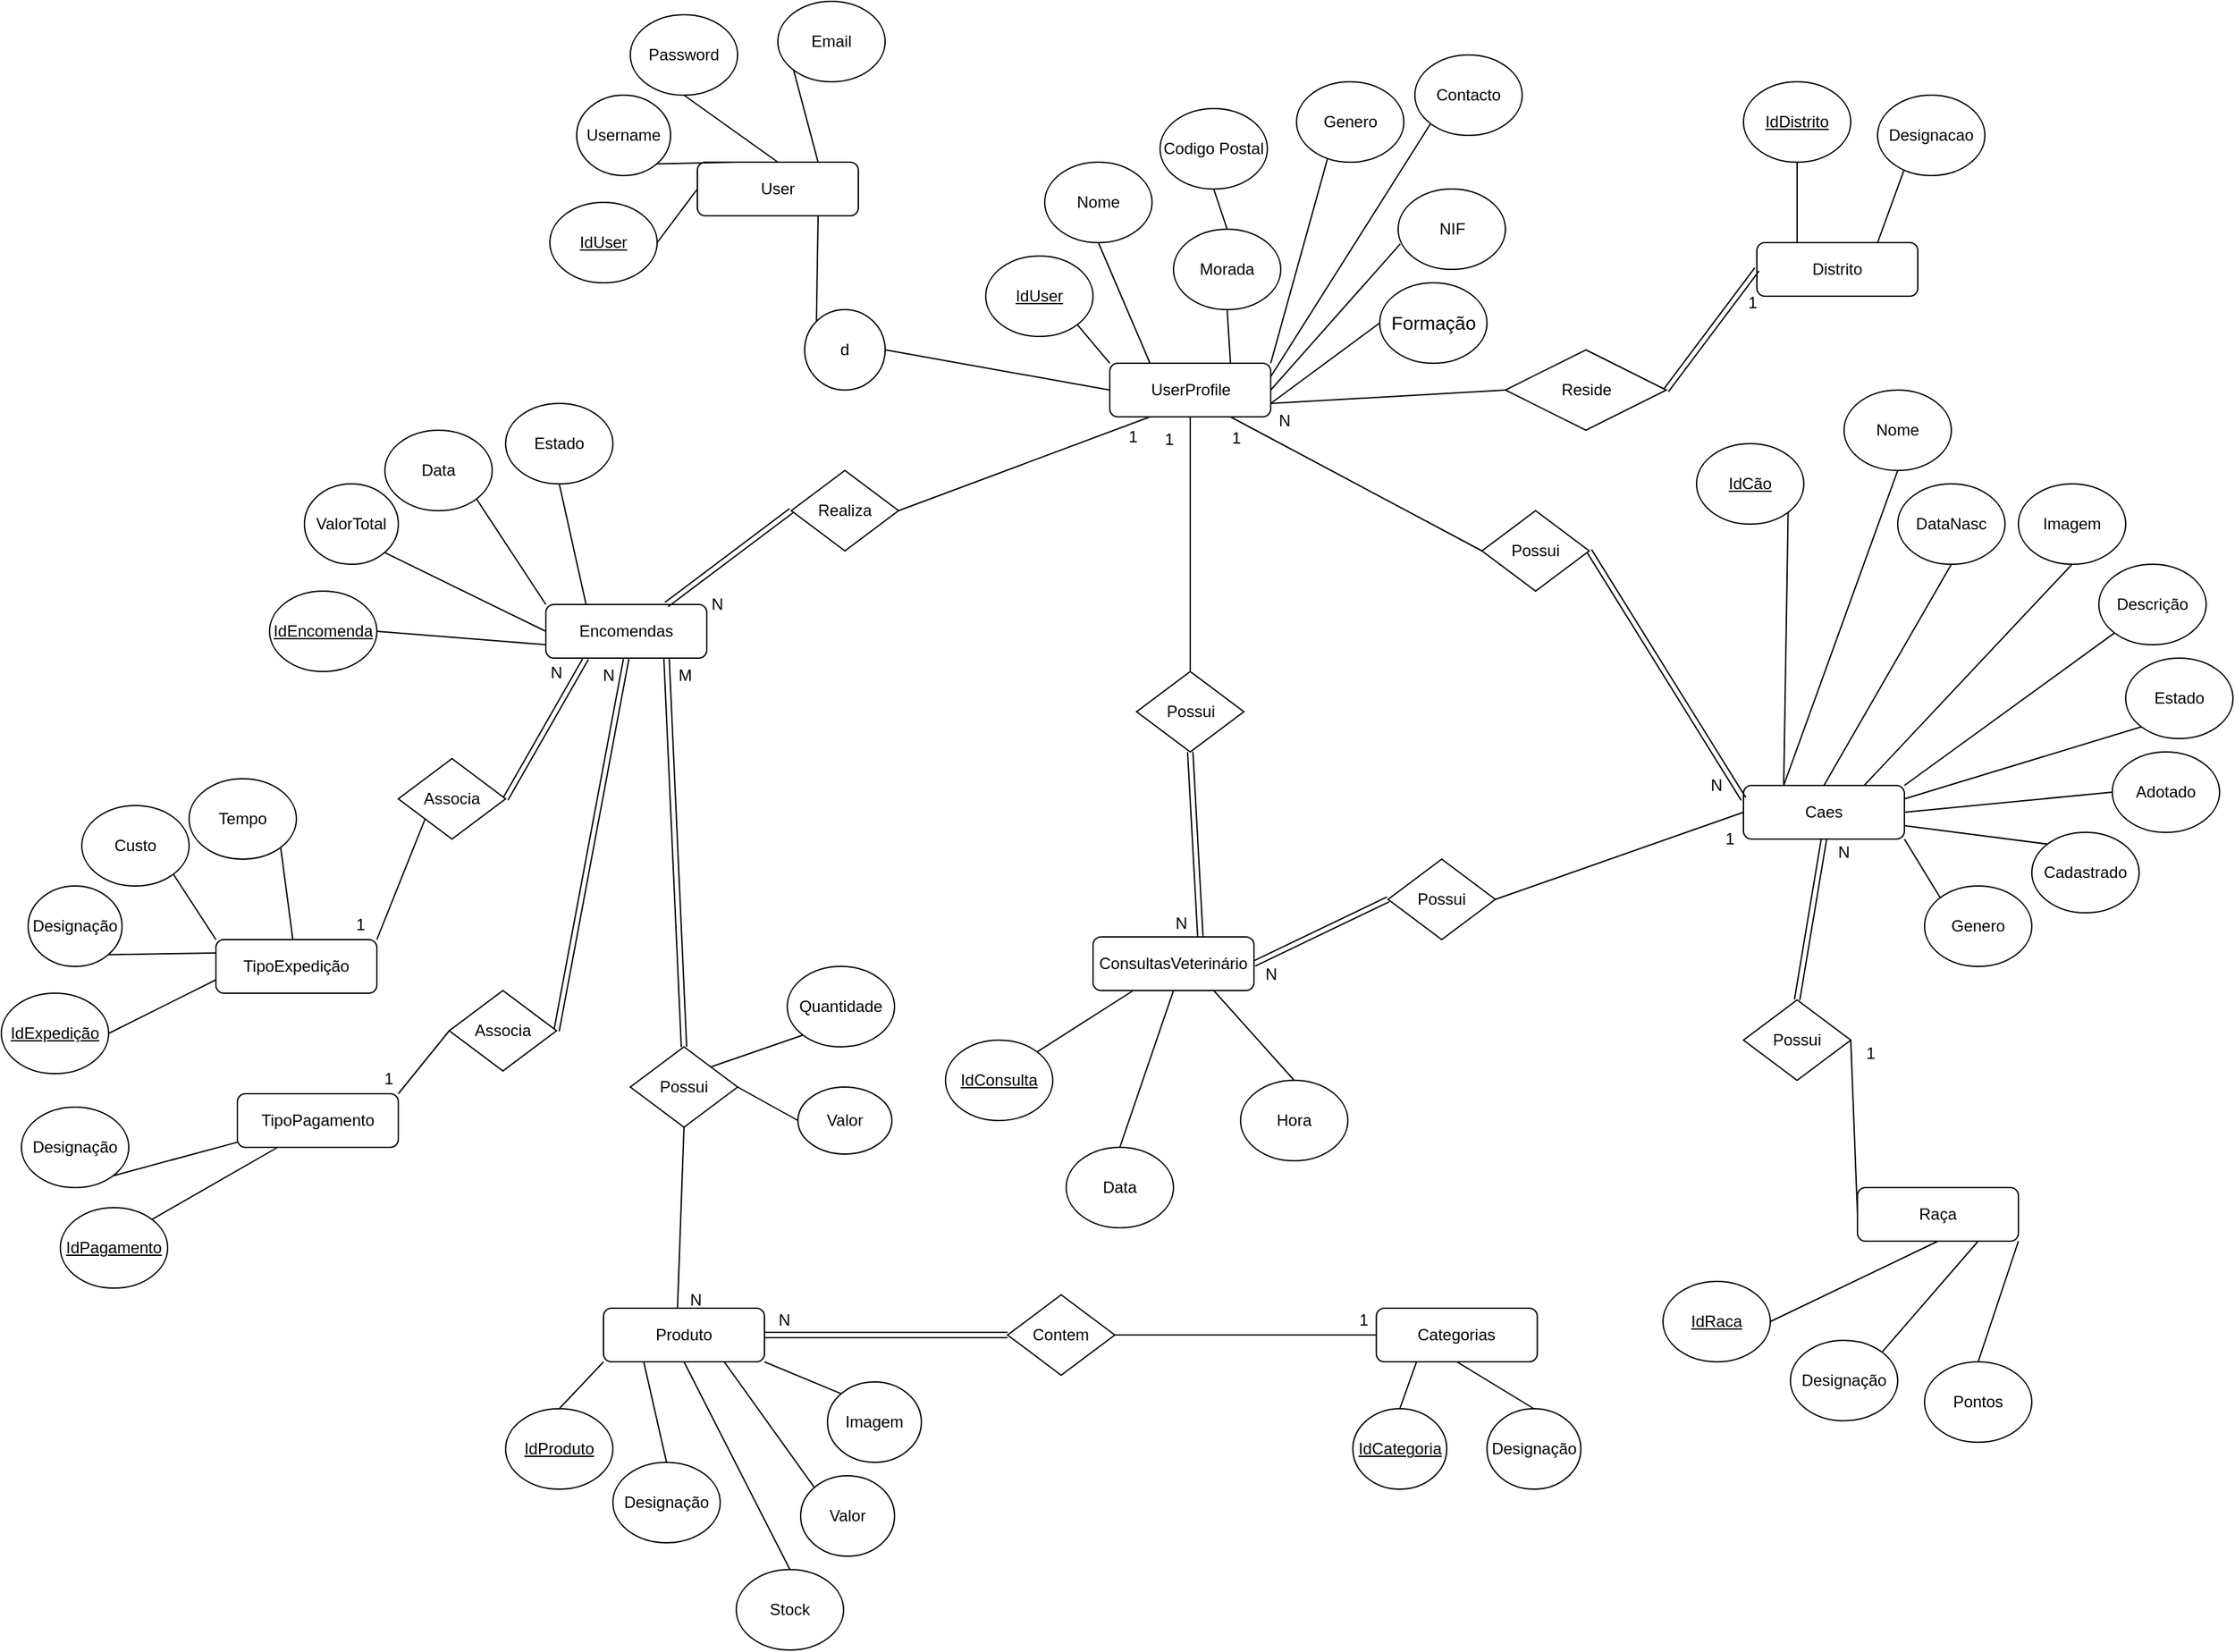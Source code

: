 <mxfile version="20.5.3" type="device"><diagram id="C5RBs43oDa-KdzZeNtuy" name="Page-1"><mxGraphModel dx="2048" dy="1990" grid="1" gridSize="10" guides="1" tooltips="1" connect="1" arrows="1" fold="1" page="1" pageScale="1" pageWidth="827" pageHeight="1169" math="0" shadow="0"><root><mxCell id="WIyWlLk6GJQsqaUBKTNV-0"/><mxCell id="WIyWlLk6GJQsqaUBKTNV-1" parent="WIyWlLk6GJQsqaUBKTNV-0"/><mxCell id="a5UELcq_bgvVEZWwusYI-22" style="edgeStyle=none;rounded=0;orthogonalLoop=1;jettySize=auto;html=1;exitX=0.75;exitY=1;exitDx=0;exitDy=0;entryX=0;entryY=0;entryDx=0;entryDy=0;endArrow=none;endFill=0;" parent="WIyWlLk6GJQsqaUBKTNV-1" source="WIyWlLk6GJQsqaUBKTNV-3" target="a5UELcq_bgvVEZWwusYI-20" edge="1"><mxGeometry relative="1" as="geometry"/></mxCell><mxCell id="WIyWlLk6GJQsqaUBKTNV-3" value="User" style="rounded=1;whiteSpace=wrap;html=1;fontSize=12;glass=0;strokeWidth=1;shadow=0;" parent="WIyWlLk6GJQsqaUBKTNV-1" vertex="1"><mxGeometry x="-115" width="120" height="40" as="geometry"/></mxCell><mxCell id="a5UELcq_bgvVEZWwusYI-24" style="edgeStyle=none;rounded=0;orthogonalLoop=1;jettySize=auto;html=1;exitX=1;exitY=0.75;exitDx=0;exitDy=0;entryX=0;entryY=0.5;entryDx=0;entryDy=0;endArrow=none;endFill=0;" parent="WIyWlLk6GJQsqaUBKTNV-1" source="WIyWlLk6GJQsqaUBKTNV-11" target="OKLhwP4MFh3oUplpjmRT-2" edge="1"><mxGeometry relative="1" as="geometry"><mxPoint x="440.0" y="190" as="targetPoint"/></mxGeometry></mxCell><mxCell id="a5UELcq_bgvVEZWwusYI-26" style="edgeStyle=none;rounded=0;orthogonalLoop=1;jettySize=auto;html=1;exitX=0;exitY=0;exitDx=0;exitDy=0;entryX=1;entryY=1;entryDx=0;entryDy=0;endArrow=none;endFill=0;" parent="WIyWlLk6GJQsqaUBKTNV-1" source="WIyWlLk6GJQsqaUBKTNV-11" target="a5UELcq_bgvVEZWwusYI-10" edge="1"><mxGeometry relative="1" as="geometry"/></mxCell><mxCell id="a5UELcq_bgvVEZWwusYI-27" style="edgeStyle=none;rounded=0;orthogonalLoop=1;jettySize=auto;html=1;exitX=0.25;exitY=0;exitDx=0;exitDy=0;entryX=0.5;entryY=1;entryDx=0;entryDy=0;endArrow=none;endFill=0;" parent="WIyWlLk6GJQsqaUBKTNV-1" source="WIyWlLk6GJQsqaUBKTNV-11" target="a5UELcq_bgvVEZWwusYI-9" edge="1"><mxGeometry relative="1" as="geometry"/></mxCell><mxCell id="a5UELcq_bgvVEZWwusYI-28" style="edgeStyle=none;rounded=0;orthogonalLoop=1;jettySize=auto;html=1;exitX=0.75;exitY=0;exitDx=0;exitDy=0;entryX=0.5;entryY=1;entryDx=0;entryDy=0;endArrow=none;endFill=0;" parent="WIyWlLk6GJQsqaUBKTNV-1" source="WIyWlLk6GJQsqaUBKTNV-11" target="a5UELcq_bgvVEZWwusYI-11" edge="1"><mxGeometry relative="1" as="geometry"/></mxCell><mxCell id="a5UELcq_bgvVEZWwusYI-30" style="edgeStyle=none;rounded=0;orthogonalLoop=1;jettySize=auto;html=1;exitX=1;exitY=0;exitDx=0;exitDy=0;entryX=0.29;entryY=0.95;entryDx=0;entryDy=0;entryPerimeter=0;endArrow=none;endFill=0;" parent="WIyWlLk6GJQsqaUBKTNV-1" source="WIyWlLk6GJQsqaUBKTNV-11" target="a5UELcq_bgvVEZWwusYI-13" edge="1"><mxGeometry relative="1" as="geometry"/></mxCell><mxCell id="a5UELcq_bgvVEZWwusYI-31" style="edgeStyle=none;rounded=0;orthogonalLoop=1;jettySize=auto;html=1;exitX=1;exitY=0.25;exitDx=0;exitDy=0;endArrow=none;endFill=0;entryX=0;entryY=1;entryDx=0;entryDy=0;" parent="WIyWlLk6GJQsqaUBKTNV-1" source="WIyWlLk6GJQsqaUBKTNV-11" target="a5UELcq_bgvVEZWwusYI-15" edge="1"><mxGeometry relative="1" as="geometry"><mxPoint x="427.445" y="66.565" as="targetPoint"/></mxGeometry></mxCell><mxCell id="a5UELcq_bgvVEZWwusYI-32" style="edgeStyle=none;rounded=0;orthogonalLoop=1;jettySize=auto;html=1;exitX=1;exitY=0.5;exitDx=0;exitDy=0;entryX=0.02;entryY=0.683;entryDx=0;entryDy=0;entryPerimeter=0;endArrow=none;endFill=0;" parent="WIyWlLk6GJQsqaUBKTNV-1" source="WIyWlLk6GJQsqaUBKTNV-11" target="a5UELcq_bgvVEZWwusYI-14" edge="1"><mxGeometry relative="1" as="geometry"/></mxCell><mxCell id="vfgLGqVPmjL6ZrcGYvXL-76" style="edgeStyle=none;rounded=0;orthogonalLoop=1;jettySize=auto;html=1;exitX=0.75;exitY=1;exitDx=0;exitDy=0;endArrow=none;endFill=0;entryX=0;entryY=0.5;entryDx=0;entryDy=0;" parent="WIyWlLk6GJQsqaUBKTNV-1" source="WIyWlLk6GJQsqaUBKTNV-11" target="vfgLGqVPmjL6ZrcGYvXL-61" edge="1"><mxGeometry relative="1" as="geometry"/></mxCell><mxCell id="vfgLGqVPmjL6ZrcGYvXL-77" style="edgeStyle=none;rounded=0;orthogonalLoop=1;jettySize=auto;html=1;exitX=0.25;exitY=1;exitDx=0;exitDy=0;entryX=1;entryY=0.5;entryDx=0;entryDy=0;endArrow=none;endFill=0;" parent="WIyWlLk6GJQsqaUBKTNV-1" source="WIyWlLk6GJQsqaUBKTNV-11" target="vfgLGqVPmjL6ZrcGYvXL-107" edge="1"><mxGeometry relative="1" as="geometry"/></mxCell><mxCell id="WIyWlLk6GJQsqaUBKTNV-11" value="UserProfile" style="rounded=1;whiteSpace=wrap;html=1;fontSize=12;glass=0;strokeWidth=1;shadow=0;" parent="WIyWlLk6GJQsqaUBKTNV-1" vertex="1"><mxGeometry x="192.5" y="150" width="120" height="40" as="geometry"/></mxCell><mxCell id="a5UELcq_bgvVEZWwusYI-5" style="edgeStyle=none;rounded=0;orthogonalLoop=1;jettySize=auto;html=1;exitX=1;exitY=0.5;exitDx=0;exitDy=0;entryX=0;entryY=0.5;entryDx=0;entryDy=0;endArrow=none;endFill=0;" parent="WIyWlLk6GJQsqaUBKTNV-1" source="a5UELcq_bgvVEZWwusYI-0" target="WIyWlLk6GJQsqaUBKTNV-3" edge="1"><mxGeometry relative="1" as="geometry"/></mxCell><mxCell id="a5UELcq_bgvVEZWwusYI-0" value="&lt;u&gt;IdUser&lt;/u&gt;" style="ellipse;whiteSpace=wrap;html=1;" parent="WIyWlLk6GJQsqaUBKTNV-1" vertex="1"><mxGeometry x="-225" y="30" width="80" height="60" as="geometry"/></mxCell><mxCell id="a5UELcq_bgvVEZWwusYI-7" style="edgeStyle=none;rounded=0;orthogonalLoop=1;jettySize=auto;html=1;exitX=0.5;exitY=1;exitDx=0;exitDy=0;entryX=0.5;entryY=0;entryDx=0;entryDy=0;endArrow=none;endFill=0;" parent="WIyWlLk6GJQsqaUBKTNV-1" source="a5UELcq_bgvVEZWwusYI-1" target="WIyWlLk6GJQsqaUBKTNV-3" edge="1"><mxGeometry relative="1" as="geometry"/></mxCell><mxCell id="a5UELcq_bgvVEZWwusYI-1" value="Password" style="ellipse;whiteSpace=wrap;html=1;" parent="WIyWlLk6GJQsqaUBKTNV-1" vertex="1"><mxGeometry x="-165" y="-110" width="80" height="60" as="geometry"/></mxCell><mxCell id="a5UELcq_bgvVEZWwusYI-8" style="edgeStyle=none;rounded=0;orthogonalLoop=1;jettySize=auto;html=1;exitX=0;exitY=1;exitDx=0;exitDy=0;entryX=0.75;entryY=0;entryDx=0;entryDy=0;endArrow=none;endFill=0;" parent="WIyWlLk6GJQsqaUBKTNV-1" source="a5UELcq_bgvVEZWwusYI-2" target="WIyWlLk6GJQsqaUBKTNV-3" edge="1"><mxGeometry relative="1" as="geometry"/></mxCell><mxCell id="a5UELcq_bgvVEZWwusYI-2" value="Email" style="ellipse;whiteSpace=wrap;html=1;" parent="WIyWlLk6GJQsqaUBKTNV-1" vertex="1"><mxGeometry x="-55" y="-120" width="80" height="60" as="geometry"/></mxCell><mxCell id="a5UELcq_bgvVEZWwusYI-6" style="edgeStyle=none;rounded=0;orthogonalLoop=1;jettySize=auto;html=1;exitX=1;exitY=1;exitDx=0;exitDy=0;entryX=0.25;entryY=0;entryDx=0;entryDy=0;endArrow=none;endFill=0;" parent="WIyWlLk6GJQsqaUBKTNV-1" source="a5UELcq_bgvVEZWwusYI-4" target="WIyWlLk6GJQsqaUBKTNV-3" edge="1"><mxGeometry relative="1" as="geometry"/></mxCell><mxCell id="a5UELcq_bgvVEZWwusYI-4" value="Username" style="ellipse;whiteSpace=wrap;html=1;" parent="WIyWlLk6GJQsqaUBKTNV-1" vertex="1"><mxGeometry x="-205" y="-50" width="70" height="60" as="geometry"/></mxCell><mxCell id="a5UELcq_bgvVEZWwusYI-9" value="Nome" style="ellipse;whiteSpace=wrap;html=1;" parent="WIyWlLk6GJQsqaUBKTNV-1" vertex="1"><mxGeometry x="144" width="80" height="60" as="geometry"/></mxCell><mxCell id="a5UELcq_bgvVEZWwusYI-10" value="&lt;u&gt;IdUser&lt;/u&gt;" style="ellipse;whiteSpace=wrap;html=1;" parent="WIyWlLk6GJQsqaUBKTNV-1" vertex="1"><mxGeometry x="100" y="70" width="80" height="60" as="geometry"/></mxCell><mxCell id="a5UELcq_bgvVEZWwusYI-29" style="edgeStyle=none;rounded=0;orthogonalLoop=1;jettySize=auto;html=1;exitX=0.5;exitY=0;exitDx=0;exitDy=0;entryX=0.5;entryY=1;entryDx=0;entryDy=0;endArrow=none;endFill=0;" parent="WIyWlLk6GJQsqaUBKTNV-1" source="a5UELcq_bgvVEZWwusYI-11" target="a5UELcq_bgvVEZWwusYI-12" edge="1"><mxGeometry relative="1" as="geometry"/></mxCell><mxCell id="a5UELcq_bgvVEZWwusYI-11" value="Morada" style="ellipse;whiteSpace=wrap;html=1;" parent="WIyWlLk6GJQsqaUBKTNV-1" vertex="1"><mxGeometry x="240" y="50" width="80" height="60" as="geometry"/></mxCell><mxCell id="a5UELcq_bgvVEZWwusYI-12" value="Codigo Postal" style="ellipse;whiteSpace=wrap;html=1;" parent="WIyWlLk6GJQsqaUBKTNV-1" vertex="1"><mxGeometry x="230" y="-40" width="80" height="60" as="geometry"/></mxCell><mxCell id="a5UELcq_bgvVEZWwusYI-13" value="Genero" style="ellipse;whiteSpace=wrap;html=1;" parent="WIyWlLk6GJQsqaUBKTNV-1" vertex="1"><mxGeometry x="331.75" y="-60" width="80" height="60" as="geometry"/></mxCell><mxCell id="a5UELcq_bgvVEZWwusYI-14" value="NIF" style="ellipse;whiteSpace=wrap;html=1;" parent="WIyWlLk6GJQsqaUBKTNV-1" vertex="1"><mxGeometry x="407.5" y="20" width="80" height="60" as="geometry"/></mxCell><mxCell id="a5UELcq_bgvVEZWwusYI-15" value="Contacto" style="ellipse;whiteSpace=wrap;html=1;" parent="WIyWlLk6GJQsqaUBKTNV-1" vertex="1"><mxGeometry x="420" y="-80" width="80" height="60" as="geometry"/></mxCell><mxCell id="a5UELcq_bgvVEZWwusYI-33" style="edgeStyle=none;rounded=0;orthogonalLoop=1;jettySize=auto;html=1;exitX=0.25;exitY=0;exitDx=0;exitDy=0;entryX=0.5;entryY=1;entryDx=0;entryDy=0;endArrow=none;endFill=0;" parent="WIyWlLk6GJQsqaUBKTNV-1" source="a5UELcq_bgvVEZWwusYI-17" target="a5UELcq_bgvVEZWwusYI-19" edge="1"><mxGeometry relative="1" as="geometry"/></mxCell><mxCell id="a5UELcq_bgvVEZWwusYI-34" style="edgeStyle=none;rounded=0;orthogonalLoop=1;jettySize=auto;html=1;exitX=0.75;exitY=0;exitDx=0;exitDy=0;entryX=0.245;entryY=0.937;entryDx=0;entryDy=0;entryPerimeter=0;endArrow=none;endFill=0;" parent="WIyWlLk6GJQsqaUBKTNV-1" source="a5UELcq_bgvVEZWwusYI-17" target="a5UELcq_bgvVEZWwusYI-18" edge="1"><mxGeometry relative="1" as="geometry"/></mxCell><mxCell id="a5UELcq_bgvVEZWwusYI-17" value="Distrito" style="rounded=1;whiteSpace=wrap;html=1;fontSize=12;glass=0;strokeWidth=1;shadow=0;" parent="WIyWlLk6GJQsqaUBKTNV-1" vertex="1"><mxGeometry x="675" y="60" width="120" height="40" as="geometry"/></mxCell><mxCell id="a5UELcq_bgvVEZWwusYI-18" value="Designacao" style="ellipse;whiteSpace=wrap;html=1;" parent="WIyWlLk6GJQsqaUBKTNV-1" vertex="1"><mxGeometry x="765" y="-50" width="80" height="60" as="geometry"/></mxCell><mxCell id="a5UELcq_bgvVEZWwusYI-19" value="&lt;u&gt;IdDistrito&lt;/u&gt;" style="ellipse;whiteSpace=wrap;html=1;" parent="WIyWlLk6GJQsqaUBKTNV-1" vertex="1"><mxGeometry x="665" y="-60" width="80" height="60" as="geometry"/></mxCell><mxCell id="a5UELcq_bgvVEZWwusYI-23" style="edgeStyle=none;rounded=0;orthogonalLoop=1;jettySize=auto;html=1;exitX=1;exitY=0.5;exitDx=0;exitDy=0;entryX=0;entryY=0.5;entryDx=0;entryDy=0;endArrow=none;endFill=0;" parent="WIyWlLk6GJQsqaUBKTNV-1" source="a5UELcq_bgvVEZWwusYI-20" target="WIyWlLk6GJQsqaUBKTNV-11" edge="1"><mxGeometry relative="1" as="geometry"/></mxCell><mxCell id="a5UELcq_bgvVEZWwusYI-20" value="d" style="ellipse;whiteSpace=wrap;html=1;" parent="WIyWlLk6GJQsqaUBKTNV-1" vertex="1"><mxGeometry x="-35" y="110" width="60" height="60" as="geometry"/></mxCell><mxCell id="a5UELcq_bgvVEZWwusYI-25" style="edgeStyle=none;rounded=0;orthogonalLoop=1;jettySize=auto;html=1;exitX=1;exitY=0.5;exitDx=0;exitDy=0;entryX=0;entryY=0.5;entryDx=0;entryDy=0;endArrow=none;endFill=0;startArrow=none;shape=link;" parent="WIyWlLk6GJQsqaUBKTNV-1" source="OKLhwP4MFh3oUplpjmRT-2" target="a5UELcq_bgvVEZWwusYI-17" edge="1"><mxGeometry relative="1" as="geometry"><mxPoint x="760.0" y="190" as="sourcePoint"/></mxGeometry></mxCell><mxCell id="a5UELcq_bgvVEZWwusYI-36" style="edgeStyle=none;rounded=0;orthogonalLoop=1;jettySize=auto;html=1;exitX=1;exitY=0.5;exitDx=0;exitDy=0;entryX=0;entryY=0.75;entryDx=0;entryDy=0;endArrow=none;endFill=0;" parent="WIyWlLk6GJQsqaUBKTNV-1" source="a5UELcq_bgvVEZWwusYI-37" target="a5UELcq_bgvVEZWwusYI-41" edge="1"><mxGeometry relative="1" as="geometry"><mxPoint x="-258" y="370" as="targetPoint"/><mxPoint x="-358" y="330" as="sourcePoint"/></mxGeometry></mxCell><mxCell id="a5UELcq_bgvVEZWwusYI-37" value="&lt;u&gt;IdEncomenda&lt;/u&gt;" style="ellipse;whiteSpace=wrap;html=1;" parent="WIyWlLk6GJQsqaUBKTNV-1" vertex="1"><mxGeometry x="-434" y="320" width="80" height="60" as="geometry"/></mxCell><mxCell id="a5UELcq_bgvVEZWwusYI-42" style="edgeStyle=none;rounded=0;orthogonalLoop=1;jettySize=auto;html=1;exitX=1;exitY=1;exitDx=0;exitDy=0;entryX=0;entryY=0;entryDx=0;entryDy=0;endArrow=none;endFill=0;" parent="WIyWlLk6GJQsqaUBKTNV-1" source="a5UELcq_bgvVEZWwusYI-38" target="a5UELcq_bgvVEZWwusYI-41" edge="1"><mxGeometry relative="1" as="geometry"/></mxCell><mxCell id="a5UELcq_bgvVEZWwusYI-38" value="Data" style="ellipse;whiteSpace=wrap;html=1;" parent="WIyWlLk6GJQsqaUBKTNV-1" vertex="1"><mxGeometry x="-348" y="200" width="80" height="60" as="geometry"/></mxCell><mxCell id="a5UELcq_bgvVEZWwusYI-39" style="edgeStyle=none;rounded=0;orthogonalLoop=1;jettySize=auto;html=1;exitX=1;exitY=1;exitDx=0;exitDy=0;entryX=0;entryY=0.5;entryDx=0;entryDy=0;endArrow=none;endFill=0;" parent="WIyWlLk6GJQsqaUBKTNV-1" source="a5UELcq_bgvVEZWwusYI-40" target="a5UELcq_bgvVEZWwusYI-41" edge="1"><mxGeometry relative="1" as="geometry"><mxPoint x="-228" y="350" as="targetPoint"/></mxGeometry></mxCell><mxCell id="a5UELcq_bgvVEZWwusYI-40" value="ValorTotal" style="ellipse;whiteSpace=wrap;html=1;" parent="WIyWlLk6GJQsqaUBKTNV-1" vertex="1"><mxGeometry x="-408" y="240" width="70" height="60" as="geometry"/></mxCell><mxCell id="vfgLGqVPmjL6ZrcGYvXL-96" style="edgeStyle=none;rounded=0;orthogonalLoop=1;jettySize=auto;html=1;exitX=0.5;exitY=1;exitDx=0;exitDy=0;entryX=1;entryY=0.5;entryDx=0;entryDy=0;endArrow=none;endFill=0;shape=link;" parent="WIyWlLk6GJQsqaUBKTNV-1" source="a5UELcq_bgvVEZWwusYI-41" target="vfgLGqVPmjL6ZrcGYvXL-56" edge="1"><mxGeometry relative="1" as="geometry"/></mxCell><mxCell id="vfgLGqVPmjL6ZrcGYvXL-102" style="edgeStyle=none;rounded=0;orthogonalLoop=1;jettySize=auto;html=1;exitX=0.25;exitY=1;exitDx=0;exitDy=0;endArrow=none;endFill=0;entryX=1;entryY=0.5;entryDx=0;entryDy=0;shape=link;" parent="WIyWlLk6GJQsqaUBKTNV-1" source="a5UELcq_bgvVEZWwusYI-41" target="vfgLGqVPmjL6ZrcGYvXL-57" edge="1"><mxGeometry relative="1" as="geometry"><mxPoint x="-210" y="420" as="targetPoint"/></mxGeometry></mxCell><mxCell id="a5UELcq_bgvVEZWwusYI-41" value="Encomendas" style="rounded=1;whiteSpace=wrap;html=1;fontSize=12;glass=0;strokeWidth=1;shadow=0;" parent="WIyWlLk6GJQsqaUBKTNV-1" vertex="1"><mxGeometry x="-228" y="330" width="120" height="40" as="geometry"/></mxCell><mxCell id="OKLhwP4MFh3oUplpjmRT-37" style="edgeStyle=none;rounded=0;orthogonalLoop=1;jettySize=auto;html=1;exitX=0.5;exitY=1;exitDx=0;exitDy=0;entryX=0.25;entryY=0;entryDx=0;entryDy=0;endArrow=none;endFill=0;" parent="WIyWlLk6GJQsqaUBKTNV-1" source="a5UELcq_bgvVEZWwusYI-43" target="a5UELcq_bgvVEZWwusYI-41" edge="1"><mxGeometry relative="1" as="geometry"/></mxCell><mxCell id="a5UELcq_bgvVEZWwusYI-43" value="Estado" style="ellipse;whiteSpace=wrap;html=1;" parent="WIyWlLk6GJQsqaUBKTNV-1" vertex="1"><mxGeometry x="-258" y="180" width="80" height="60" as="geometry"/></mxCell><mxCell id="a5UELcq_bgvVEZWwusYI-44" value="TipoExpedição" style="rounded=1;whiteSpace=wrap;html=1;fontSize=12;glass=0;strokeWidth=1;shadow=0;" parent="WIyWlLk6GJQsqaUBKTNV-1" vertex="1"><mxGeometry x="-474" y="580" width="120" height="40" as="geometry"/></mxCell><mxCell id="vfgLGqVPmjL6ZrcGYvXL-0" style="edgeStyle=none;rounded=0;orthogonalLoop=1;jettySize=auto;html=1;exitX=1;exitY=0.5;exitDx=0;exitDy=0;entryX=0;entryY=0.75;entryDx=0;entryDy=0;endArrow=none;endFill=0;" parent="WIyWlLk6GJQsqaUBKTNV-1" source="vfgLGqVPmjL6ZrcGYvXL-1" target="a5UELcq_bgvVEZWwusYI-44" edge="1"><mxGeometry relative="1" as="geometry"><mxPoint x="-494" y="610" as="targetPoint"/></mxGeometry></mxCell><mxCell id="vfgLGqVPmjL6ZrcGYvXL-1" value="&lt;u&gt;IdExpedição&lt;/u&gt;" style="ellipse;whiteSpace=wrap;html=1;" parent="WIyWlLk6GJQsqaUBKTNV-1" vertex="1"><mxGeometry x="-634" y="620" width="80" height="60" as="geometry"/></mxCell><mxCell id="vfgLGqVPmjL6ZrcGYvXL-2" style="edgeStyle=none;rounded=0;orthogonalLoop=1;jettySize=auto;html=1;exitX=1;exitY=1;exitDx=0;exitDy=0;entryX=0;entryY=0;entryDx=0;entryDy=0;endArrow=none;endFill=0;" parent="WIyWlLk6GJQsqaUBKTNV-1" source="vfgLGqVPmjL6ZrcGYvXL-3" target="a5UELcq_bgvVEZWwusYI-44" edge="1"><mxGeometry relative="1" as="geometry"><mxPoint x="-494" y="570" as="targetPoint"/></mxGeometry></mxCell><mxCell id="vfgLGqVPmjL6ZrcGYvXL-3" value="Custo" style="ellipse;whiteSpace=wrap;html=1;" parent="WIyWlLk6GJQsqaUBKTNV-1" vertex="1"><mxGeometry x="-574" y="480" width="80" height="60" as="geometry"/></mxCell><mxCell id="vfgLGqVPmjL6ZrcGYvXL-4" style="edgeStyle=none;rounded=0;orthogonalLoop=1;jettySize=auto;html=1;exitX=1;exitY=1;exitDx=0;exitDy=0;entryX=0;entryY=0.25;entryDx=0;entryDy=0;endArrow=none;endFill=0;" parent="WIyWlLk6GJQsqaUBKTNV-1" source="vfgLGqVPmjL6ZrcGYvXL-5" target="a5UELcq_bgvVEZWwusYI-44" edge="1"><mxGeometry relative="1" as="geometry"><mxPoint x="-494" y="590" as="targetPoint"/></mxGeometry></mxCell><mxCell id="vfgLGqVPmjL6ZrcGYvXL-5" value="Designação" style="ellipse;whiteSpace=wrap;html=1;" parent="WIyWlLk6GJQsqaUBKTNV-1" vertex="1"><mxGeometry x="-614" y="540" width="70" height="60" as="geometry"/></mxCell><mxCell id="vfgLGqVPmjL6ZrcGYvXL-7" style="rounded=0;orthogonalLoop=1;jettySize=auto;html=1;exitX=1;exitY=1;exitDx=0;exitDy=0;endArrow=none;endFill=0;" parent="WIyWlLk6GJQsqaUBKTNV-1" source="vfgLGqVPmjL6ZrcGYvXL-6" target="a5UELcq_bgvVEZWwusYI-44" edge="1"><mxGeometry relative="1" as="geometry"/></mxCell><mxCell id="vfgLGqVPmjL6ZrcGYvXL-6" value="Tempo" style="ellipse;whiteSpace=wrap;html=1;" parent="WIyWlLk6GJQsqaUBKTNV-1" vertex="1"><mxGeometry x="-494" y="460" width="80" height="60" as="geometry"/></mxCell><mxCell id="vfgLGqVPmjL6ZrcGYvXL-68" style="edgeStyle=none;rounded=0;orthogonalLoop=1;jettySize=auto;html=1;exitX=0.75;exitY=0;exitDx=0;exitDy=0;entryX=0.5;entryY=1;entryDx=0;entryDy=0;endArrow=none;endFill=0;" parent="WIyWlLk6GJQsqaUBKTNV-1" target="vfgLGqVPmjL6ZrcGYvXL-60" edge="1"><mxGeometry relative="1" as="geometry"><mxPoint x="-130" y="860" as="sourcePoint"/></mxGeometry></mxCell><mxCell id="vfgLGqVPmjL6ZrcGYvXL-71" style="edgeStyle=none;rounded=0;orthogonalLoop=1;jettySize=auto;html=1;exitX=1;exitY=0.5;exitDx=0;exitDy=0;entryX=0;entryY=0.5;entryDx=0;entryDy=0;endArrow=none;endFill=0;shape=link;" parent="WIyWlLk6GJQsqaUBKTNV-1" source="vfgLGqVPmjL6ZrcGYvXL-11" target="vfgLGqVPmjL6ZrcGYvXL-59" edge="1"><mxGeometry relative="1" as="geometry"/></mxCell><mxCell id="vfgLGqVPmjL6ZrcGYvXL-11" value="Produto" style="rounded=1;whiteSpace=wrap;html=1;fontSize=12;glass=0;strokeWidth=1;shadow=0;" parent="WIyWlLk6GJQsqaUBKTNV-1" vertex="1"><mxGeometry x="-185" y="855" width="120" height="40" as="geometry"/></mxCell><mxCell id="vfgLGqVPmjL6ZrcGYvXL-12" value="Categorias" style="rounded=1;whiteSpace=wrap;html=1;fontSize=12;glass=0;strokeWidth=1;shadow=0;" parent="WIyWlLk6GJQsqaUBKTNV-1" vertex="1"><mxGeometry x="391.25" y="855" width="120" height="40" as="geometry"/></mxCell><mxCell id="OKLhwP4MFh3oUplpjmRT-22" style="edgeStyle=none;rounded=0;orthogonalLoop=1;jettySize=auto;html=1;exitX=0.5;exitY=0;exitDx=0;exitDy=0;entryX=0;entryY=1;entryDx=0;entryDy=0;endArrow=none;endFill=0;" parent="WIyWlLk6GJQsqaUBKTNV-1" source="vfgLGqVPmjL6ZrcGYvXL-13" target="vfgLGqVPmjL6ZrcGYvXL-11" edge="1"><mxGeometry relative="1" as="geometry"/></mxCell><mxCell id="vfgLGqVPmjL6ZrcGYvXL-13" value="&lt;u&gt;IdProduto&lt;/u&gt;" style="ellipse;whiteSpace=wrap;html=1;" parent="WIyWlLk6GJQsqaUBKTNV-1" vertex="1"><mxGeometry x="-258" y="930" width="80" height="60" as="geometry"/></mxCell><mxCell id="OKLhwP4MFh3oUplpjmRT-24" style="edgeStyle=none;rounded=0;orthogonalLoop=1;jettySize=auto;html=1;exitX=0;exitY=0;exitDx=0;exitDy=0;entryX=1;entryY=1;entryDx=0;entryDy=0;endArrow=none;endFill=0;" parent="WIyWlLk6GJQsqaUBKTNV-1" source="vfgLGqVPmjL6ZrcGYvXL-14" target="vfgLGqVPmjL6ZrcGYvXL-11" edge="1"><mxGeometry relative="1" as="geometry"/></mxCell><mxCell id="vfgLGqVPmjL6ZrcGYvXL-14" value="Imagem" style="ellipse;whiteSpace=wrap;html=1;" parent="WIyWlLk6GJQsqaUBKTNV-1" vertex="1"><mxGeometry x="-18" y="910" width="70" height="60" as="geometry"/></mxCell><mxCell id="OKLhwP4MFh3oUplpjmRT-23" style="edgeStyle=none;rounded=0;orthogonalLoop=1;jettySize=auto;html=1;exitX=0.5;exitY=0;exitDx=0;exitDy=0;entryX=0.25;entryY=1;entryDx=0;entryDy=0;endArrow=none;endFill=0;" parent="WIyWlLk6GJQsqaUBKTNV-1" source="vfgLGqVPmjL6ZrcGYvXL-15" target="vfgLGqVPmjL6ZrcGYvXL-11" edge="1"><mxGeometry relative="1" as="geometry"/></mxCell><mxCell id="vfgLGqVPmjL6ZrcGYvXL-15" value="Designação" style="ellipse;whiteSpace=wrap;html=1;" parent="WIyWlLk6GJQsqaUBKTNV-1" vertex="1"><mxGeometry x="-178" y="970" width="80" height="60" as="geometry"/></mxCell><mxCell id="OKLhwP4MFh3oUplpjmRT-25" style="edgeStyle=none;rounded=0;orthogonalLoop=1;jettySize=auto;html=1;exitX=0;exitY=0;exitDx=0;exitDy=0;entryX=0.75;entryY=1;entryDx=0;entryDy=0;endArrow=none;endFill=0;" parent="WIyWlLk6GJQsqaUBKTNV-1" source="vfgLGqVPmjL6ZrcGYvXL-16" target="vfgLGqVPmjL6ZrcGYvXL-11" edge="1"><mxGeometry relative="1" as="geometry"/></mxCell><mxCell id="vfgLGqVPmjL6ZrcGYvXL-16" value="Valor" style="ellipse;whiteSpace=wrap;html=1;" parent="WIyWlLk6GJQsqaUBKTNV-1" vertex="1"><mxGeometry x="-38" y="980" width="70" height="60" as="geometry"/></mxCell><mxCell id="OKLhwP4MFh3oUplpjmRT-26" style="edgeStyle=none;rounded=0;orthogonalLoop=1;jettySize=auto;html=1;exitX=0.5;exitY=0;exitDx=0;exitDy=0;entryX=0.5;entryY=1;entryDx=0;entryDy=0;endArrow=none;endFill=0;" parent="WIyWlLk6GJQsqaUBKTNV-1" source="vfgLGqVPmjL6ZrcGYvXL-17" target="vfgLGqVPmjL6ZrcGYvXL-11" edge="1"><mxGeometry relative="1" as="geometry"/></mxCell><mxCell id="vfgLGqVPmjL6ZrcGYvXL-17" value="Stock" style="ellipse;whiteSpace=wrap;html=1;" parent="WIyWlLk6GJQsqaUBKTNV-1" vertex="1"><mxGeometry x="-86" y="1050" width="80" height="60" as="geometry"/></mxCell><mxCell id="OKLhwP4MFh3oUplpjmRT-43" style="edgeStyle=none;rounded=0;orthogonalLoop=1;jettySize=auto;html=1;exitX=0.5;exitY=0;exitDx=0;exitDy=0;entryX=0.5;entryY=1;entryDx=0;entryDy=0;endArrow=none;endFill=0;" parent="WIyWlLk6GJQsqaUBKTNV-1" source="vfgLGqVPmjL6ZrcGYvXL-18" target="vfgLGqVPmjL6ZrcGYvXL-12" edge="1"><mxGeometry relative="1" as="geometry"/></mxCell><mxCell id="vfgLGqVPmjL6ZrcGYvXL-18" value="Designação" style="ellipse;whiteSpace=wrap;html=1;" parent="WIyWlLk6GJQsqaUBKTNV-1" vertex="1"><mxGeometry x="473.75" y="930" width="70" height="60" as="geometry"/></mxCell><mxCell id="OKLhwP4MFh3oUplpjmRT-44" style="edgeStyle=none;rounded=0;orthogonalLoop=1;jettySize=auto;html=1;exitX=0.5;exitY=0;exitDx=0;exitDy=0;entryX=0.25;entryY=1;entryDx=0;entryDy=0;endArrow=none;endFill=0;" parent="WIyWlLk6GJQsqaUBKTNV-1" source="vfgLGqVPmjL6ZrcGYvXL-20" target="vfgLGqVPmjL6ZrcGYvXL-12" edge="1"><mxGeometry relative="1" as="geometry"/></mxCell><mxCell id="vfgLGqVPmjL6ZrcGYvXL-20" value="&lt;u&gt;IdCategoria&lt;/u&gt;" style="ellipse;whiteSpace=wrap;html=1;" parent="WIyWlLk6GJQsqaUBKTNV-1" vertex="1"><mxGeometry x="373.75" y="930" width="70" height="60" as="geometry"/></mxCell><mxCell id="vfgLGqVPmjL6ZrcGYvXL-23" value="TipoPagamento" style="rounded=1;whiteSpace=wrap;html=1;fontSize=12;glass=0;strokeWidth=1;shadow=0;" parent="WIyWlLk6GJQsqaUBKTNV-1" vertex="1"><mxGeometry x="-458" y="695" width="120" height="40" as="geometry"/></mxCell><mxCell id="vfgLGqVPmjL6ZrcGYvXL-25" style="edgeStyle=none;rounded=0;orthogonalLoop=1;jettySize=auto;html=1;exitX=1;exitY=0;exitDx=0;exitDy=0;entryX=0.25;entryY=1;entryDx=0;entryDy=0;endArrow=none;endFill=0;" parent="WIyWlLk6GJQsqaUBKTNV-1" source="vfgLGqVPmjL6ZrcGYvXL-26" target="vfgLGqVPmjL6ZrcGYvXL-23" edge="1"><mxGeometry relative="1" as="geometry"><mxPoint x="-234" y="735" as="targetPoint"/><mxPoint x="-244" y="805" as="sourcePoint"/></mxGeometry></mxCell><mxCell id="vfgLGqVPmjL6ZrcGYvXL-26" value="&lt;u&gt;IdPagamento&lt;/u&gt;" style="ellipse;whiteSpace=wrap;html=1;" parent="WIyWlLk6GJQsqaUBKTNV-1" vertex="1"><mxGeometry x="-590" y="780" width="80" height="60" as="geometry"/></mxCell><mxCell id="vfgLGqVPmjL6ZrcGYvXL-28" style="rounded=0;orthogonalLoop=1;jettySize=auto;html=1;exitX=1;exitY=1;exitDx=0;exitDy=0;endArrow=none;endFill=0;" parent="WIyWlLk6GJQsqaUBKTNV-1" source="vfgLGqVPmjL6ZrcGYvXL-29" target="vfgLGqVPmjL6ZrcGYvXL-23" edge="1"><mxGeometry relative="1" as="geometry"/></mxCell><mxCell id="vfgLGqVPmjL6ZrcGYvXL-29" value="Designação" style="ellipse;whiteSpace=wrap;html=1;" parent="WIyWlLk6GJQsqaUBKTNV-1" vertex="1"><mxGeometry x="-619" y="705" width="80" height="60" as="geometry"/></mxCell><mxCell id="vfgLGqVPmjL6ZrcGYvXL-31" style="edgeStyle=none;rounded=0;orthogonalLoop=1;jettySize=auto;html=1;exitX=0.25;exitY=0;exitDx=0;exitDy=0;entryX=1;entryY=1;entryDx=0;entryDy=0;endArrow=none;endFill=0;" parent="WIyWlLk6GJQsqaUBKTNV-1" source="vfgLGqVPmjL6ZrcGYvXL-35" target="vfgLGqVPmjL6ZrcGYvXL-37" edge="1"><mxGeometry relative="1" as="geometry"/></mxCell><mxCell id="vfgLGqVPmjL6ZrcGYvXL-32" style="edgeStyle=none;rounded=0;orthogonalLoop=1;jettySize=auto;html=1;exitX=0.25;exitY=0;exitDx=0;exitDy=0;entryX=0.5;entryY=1;entryDx=0;entryDy=0;endArrow=none;endFill=0;" parent="WIyWlLk6GJQsqaUBKTNV-1" source="vfgLGqVPmjL6ZrcGYvXL-35" target="vfgLGqVPmjL6ZrcGYvXL-36" edge="1"><mxGeometry relative="1" as="geometry"/></mxCell><mxCell id="vfgLGqVPmjL6ZrcGYvXL-33" style="edgeStyle=none;rounded=0;orthogonalLoop=1;jettySize=auto;html=1;exitX=0.75;exitY=0;exitDx=0;exitDy=0;entryX=0.5;entryY=1;entryDx=0;entryDy=0;endArrow=none;endFill=0;" parent="WIyWlLk6GJQsqaUBKTNV-1" source="vfgLGqVPmjL6ZrcGYvXL-35" target="vfgLGqVPmjL6ZrcGYvXL-39" edge="1"><mxGeometry relative="1" as="geometry"/></mxCell><mxCell id="vfgLGqVPmjL6ZrcGYvXL-86" style="edgeStyle=none;rounded=0;orthogonalLoop=1;jettySize=auto;html=1;exitX=0;exitY=0.5;exitDx=0;exitDy=0;endArrow=none;endFill=0;entryX=1;entryY=0.5;entryDx=0;entryDy=0;" parent="WIyWlLk6GJQsqaUBKTNV-1" source="vfgLGqVPmjL6ZrcGYvXL-35" target="OKLhwP4MFh3oUplpjmRT-49" edge="1"><mxGeometry relative="1" as="geometry"><mxPoint x="510" y="630" as="targetPoint"/></mxGeometry></mxCell><mxCell id="vfgLGqVPmjL6ZrcGYvXL-35" value="Caes" style="rounded=1;whiteSpace=wrap;html=1;fontSize=12;glass=0;strokeWidth=1;shadow=0;" parent="WIyWlLk6GJQsqaUBKTNV-1" vertex="1"><mxGeometry x="665" y="465" width="120" height="40" as="geometry"/></mxCell><mxCell id="vfgLGqVPmjL6ZrcGYvXL-36" value="Nome" style="ellipse;whiteSpace=wrap;html=1;" parent="WIyWlLk6GJQsqaUBKTNV-1" vertex="1"><mxGeometry x="740" y="170" width="80" height="60" as="geometry"/></mxCell><mxCell id="vfgLGqVPmjL6ZrcGYvXL-37" value="&lt;u&gt;IdCão&lt;/u&gt;" style="ellipse;whiteSpace=wrap;html=1;" parent="WIyWlLk6GJQsqaUBKTNV-1" vertex="1"><mxGeometry x="630" y="210" width="80" height="60" as="geometry"/></mxCell><mxCell id="vfgLGqVPmjL6ZrcGYvXL-39" value="Imagem" style="ellipse;whiteSpace=wrap;html=1;" parent="WIyWlLk6GJQsqaUBKTNV-1" vertex="1"><mxGeometry x="870" y="240" width="80" height="60" as="geometry"/></mxCell><mxCell id="OKLhwP4MFh3oUplpjmRT-8" style="edgeStyle=none;rounded=0;orthogonalLoop=1;jettySize=auto;html=1;exitX=0.5;exitY=1;exitDx=0;exitDy=0;entryX=0.5;entryY=0;entryDx=0;entryDy=0;endArrow=none;endFill=0;" parent="WIyWlLk6GJQsqaUBKTNV-1" source="vfgLGqVPmjL6ZrcGYvXL-42" target="vfgLGqVPmjL6ZrcGYvXL-35" edge="1"><mxGeometry relative="1" as="geometry"/></mxCell><mxCell id="vfgLGqVPmjL6ZrcGYvXL-42" value="DataNasc" style="ellipse;whiteSpace=wrap;html=1;" parent="WIyWlLk6GJQsqaUBKTNV-1" vertex="1"><mxGeometry x="780" y="240" width="80" height="60" as="geometry"/></mxCell><mxCell id="OKLhwP4MFh3oUplpjmRT-16" style="edgeStyle=none;rounded=0;orthogonalLoop=1;jettySize=auto;html=1;exitX=0;exitY=1;exitDx=0;exitDy=0;entryX=1;entryY=0.25;entryDx=0;entryDy=0;endArrow=none;endFill=0;" parent="WIyWlLk6GJQsqaUBKTNV-1" source="vfgLGqVPmjL6ZrcGYvXL-43" target="vfgLGqVPmjL6ZrcGYvXL-35" edge="1"><mxGeometry relative="1" as="geometry"/></mxCell><mxCell id="vfgLGqVPmjL6ZrcGYvXL-43" value="Estado" style="ellipse;whiteSpace=wrap;html=1;" parent="WIyWlLk6GJQsqaUBKTNV-1" vertex="1"><mxGeometry x="950" y="370" width="80" height="60" as="geometry"/></mxCell><mxCell id="OKLhwP4MFh3oUplpjmRT-19" style="edgeStyle=none;rounded=0;orthogonalLoop=1;jettySize=auto;html=1;exitX=0;exitY=0;exitDx=0;exitDy=0;entryX=1;entryY=1;entryDx=0;entryDy=0;endArrow=none;endFill=0;" parent="WIyWlLk6GJQsqaUBKTNV-1" source="vfgLGqVPmjL6ZrcGYvXL-46" target="vfgLGqVPmjL6ZrcGYvXL-35" edge="1"><mxGeometry relative="1" as="geometry"/></mxCell><mxCell id="vfgLGqVPmjL6ZrcGYvXL-46" value="Genero" style="ellipse;whiteSpace=wrap;html=1;" parent="WIyWlLk6GJQsqaUBKTNV-1" vertex="1"><mxGeometry x="800" y="540" width="80" height="60" as="geometry"/></mxCell><mxCell id="OKLhwP4MFh3oUplpjmRT-18" style="edgeStyle=none;rounded=0;orthogonalLoop=1;jettySize=auto;html=1;exitX=0;exitY=0;exitDx=0;exitDy=0;entryX=1;entryY=0.75;entryDx=0;entryDy=0;endArrow=none;endFill=0;" parent="WIyWlLk6GJQsqaUBKTNV-1" source="vfgLGqVPmjL6ZrcGYvXL-48" target="vfgLGqVPmjL6ZrcGYvXL-35" edge="1"><mxGeometry relative="1" as="geometry"/></mxCell><mxCell id="vfgLGqVPmjL6ZrcGYvXL-48" value="Cadastrado" style="ellipse;whiteSpace=wrap;html=1;" parent="WIyWlLk6GJQsqaUBKTNV-1" vertex="1"><mxGeometry x="880" y="500" width="80" height="60" as="geometry"/></mxCell><mxCell id="OKLhwP4MFh3oUplpjmRT-17" style="edgeStyle=none;rounded=0;orthogonalLoop=1;jettySize=auto;html=1;exitX=0;exitY=0.5;exitDx=0;exitDy=0;entryX=1;entryY=0.5;entryDx=0;entryDy=0;endArrow=none;endFill=0;" parent="WIyWlLk6GJQsqaUBKTNV-1" source="vfgLGqVPmjL6ZrcGYvXL-49" target="vfgLGqVPmjL6ZrcGYvXL-35" edge="1"><mxGeometry relative="1" as="geometry"/></mxCell><mxCell id="vfgLGqVPmjL6ZrcGYvXL-49" value="Adotado" style="ellipse;whiteSpace=wrap;html=1;" parent="WIyWlLk6GJQsqaUBKTNV-1" vertex="1"><mxGeometry x="940" y="440" width="80" height="60" as="geometry"/></mxCell><mxCell id="OKLhwP4MFh3oUplpjmRT-15" style="edgeStyle=none;rounded=0;orthogonalLoop=1;jettySize=auto;html=1;exitX=0;exitY=1;exitDx=0;exitDy=0;entryX=1;entryY=0;entryDx=0;entryDy=0;endArrow=none;endFill=0;" parent="WIyWlLk6GJQsqaUBKTNV-1" source="vfgLGqVPmjL6ZrcGYvXL-50" target="vfgLGqVPmjL6ZrcGYvXL-35" edge="1"><mxGeometry relative="1" as="geometry"/></mxCell><mxCell id="vfgLGqVPmjL6ZrcGYvXL-50" value="Descrição" style="ellipse;whiteSpace=wrap;html=1;" parent="WIyWlLk6GJQsqaUBKTNV-1" vertex="1"><mxGeometry x="930" y="300" width="80" height="60" as="geometry"/></mxCell><mxCell id="vfgLGqVPmjL6ZrcGYvXL-52" value="Raça" style="rounded=1;whiteSpace=wrap;html=1;fontSize=12;glass=0;strokeWidth=1;shadow=0;" parent="WIyWlLk6GJQsqaUBKTNV-1" vertex="1"><mxGeometry x="750" y="765" width="120" height="40" as="geometry"/></mxCell><mxCell id="OKLhwP4MFh3oUplpjmRT-14" style="edgeStyle=none;rounded=0;orthogonalLoop=1;jettySize=auto;html=1;exitX=0.5;exitY=0;exitDx=0;exitDy=0;entryX=1;entryY=1;entryDx=0;entryDy=0;endArrow=none;endFill=0;" parent="WIyWlLk6GJQsqaUBKTNV-1" source="vfgLGqVPmjL6ZrcGYvXL-53" target="vfgLGqVPmjL6ZrcGYvXL-52" edge="1"><mxGeometry relative="1" as="geometry"/></mxCell><mxCell id="vfgLGqVPmjL6ZrcGYvXL-53" value="Pontos" style="ellipse;whiteSpace=wrap;html=1;" parent="WIyWlLk6GJQsqaUBKTNV-1" vertex="1"><mxGeometry x="800" y="895" width="80" height="60" as="geometry"/></mxCell><mxCell id="OKLhwP4MFh3oUplpjmRT-13" style="edgeStyle=none;rounded=0;orthogonalLoop=1;jettySize=auto;html=1;exitX=1;exitY=0;exitDx=0;exitDy=0;entryX=0.75;entryY=1;entryDx=0;entryDy=0;endArrow=none;endFill=0;" parent="WIyWlLk6GJQsqaUBKTNV-1" source="vfgLGqVPmjL6ZrcGYvXL-54" target="vfgLGqVPmjL6ZrcGYvXL-52" edge="1"><mxGeometry relative="1" as="geometry"/></mxCell><mxCell id="vfgLGqVPmjL6ZrcGYvXL-54" value="Designação" style="ellipse;whiteSpace=wrap;html=1;" parent="WIyWlLk6GJQsqaUBKTNV-1" vertex="1"><mxGeometry x="700" y="879" width="80" height="60" as="geometry"/></mxCell><mxCell id="OKLhwP4MFh3oUplpjmRT-12" style="edgeStyle=none;rounded=0;orthogonalLoop=1;jettySize=auto;html=1;exitX=1;exitY=0.5;exitDx=0;exitDy=0;entryX=0.5;entryY=1;entryDx=0;entryDy=0;endArrow=none;endFill=0;" parent="WIyWlLk6GJQsqaUBKTNV-1" source="vfgLGqVPmjL6ZrcGYvXL-55" target="vfgLGqVPmjL6ZrcGYvXL-52" edge="1"><mxGeometry relative="1" as="geometry"/></mxCell><mxCell id="vfgLGqVPmjL6ZrcGYvXL-55" value="&lt;u&gt;IdRaca&lt;/u&gt;" style="ellipse;whiteSpace=wrap;html=1;" parent="WIyWlLk6GJQsqaUBKTNV-1" vertex="1"><mxGeometry x="605" y="835" width="80" height="60" as="geometry"/></mxCell><mxCell id="vfgLGqVPmjL6ZrcGYvXL-63" style="edgeStyle=none;rounded=0;orthogonalLoop=1;jettySize=auto;html=1;exitX=0;exitY=0.5;exitDx=0;exitDy=0;entryX=1;entryY=0;entryDx=0;entryDy=0;endArrow=none;endFill=0;" parent="WIyWlLk6GJQsqaUBKTNV-1" source="vfgLGqVPmjL6ZrcGYvXL-56" target="vfgLGqVPmjL6ZrcGYvXL-23" edge="1"><mxGeometry relative="1" as="geometry"/></mxCell><mxCell id="vfgLGqVPmjL6ZrcGYvXL-56" value="Associa" style="rhombus;whiteSpace=wrap;html=1;strokeWidth=1;" parent="WIyWlLk6GJQsqaUBKTNV-1" vertex="1"><mxGeometry x="-300" y="618" width="80" height="60" as="geometry"/></mxCell><mxCell id="vfgLGqVPmjL6ZrcGYvXL-65" style="edgeStyle=none;rounded=0;orthogonalLoop=1;jettySize=auto;html=1;exitX=0;exitY=1;exitDx=0;exitDy=0;entryX=1;entryY=0;entryDx=0;entryDy=0;endArrow=none;endFill=0;" parent="WIyWlLk6GJQsqaUBKTNV-1" source="vfgLGqVPmjL6ZrcGYvXL-57" target="a5UELcq_bgvVEZWwusYI-44" edge="1"><mxGeometry relative="1" as="geometry"><mxPoint x="-415" y="460" as="sourcePoint"/></mxGeometry></mxCell><mxCell id="vfgLGqVPmjL6ZrcGYvXL-57" value="Associa" style="rhombus;whiteSpace=wrap;html=1;strokeWidth=1;" parent="WIyWlLk6GJQsqaUBKTNV-1" vertex="1"><mxGeometry x="-338" y="445" width="80" height="60" as="geometry"/></mxCell><mxCell id="OKLhwP4MFh3oUplpjmRT-42" style="edgeStyle=none;rounded=0;orthogonalLoop=1;jettySize=auto;html=1;exitX=1;exitY=0.5;exitDx=0;exitDy=0;entryX=0;entryY=0.5;entryDx=0;entryDy=0;endArrow=none;endFill=0;" parent="WIyWlLk6GJQsqaUBKTNV-1" source="vfgLGqVPmjL6ZrcGYvXL-59" target="vfgLGqVPmjL6ZrcGYvXL-12" edge="1"><mxGeometry relative="1" as="geometry"/></mxCell><mxCell id="vfgLGqVPmjL6ZrcGYvXL-59" value="Contem" style="rhombus;whiteSpace=wrap;html=1;strokeWidth=1;" parent="WIyWlLk6GJQsqaUBKTNV-1" vertex="1"><mxGeometry x="116.25" y="845" width="80" height="60" as="geometry"/></mxCell><mxCell id="vfgLGqVPmjL6ZrcGYvXL-67" style="edgeStyle=none;rounded=0;orthogonalLoop=1;jettySize=auto;html=1;exitX=0.5;exitY=0;exitDx=0;exitDy=0;entryX=0.75;entryY=1;entryDx=0;entryDy=0;endArrow=none;endFill=0;shape=link;" parent="WIyWlLk6GJQsqaUBKTNV-1" source="vfgLGqVPmjL6ZrcGYvXL-60" target="a5UELcq_bgvVEZWwusYI-41" edge="1"><mxGeometry relative="1" as="geometry"/></mxCell><mxCell id="vfgLGqVPmjL6ZrcGYvXL-60" value="Possui" style="rhombus;whiteSpace=wrap;html=1;strokeWidth=1;" parent="WIyWlLk6GJQsqaUBKTNV-1" vertex="1"><mxGeometry x="-165" y="660" width="80" height="60" as="geometry"/></mxCell><mxCell id="OKLhwP4MFh3oUplpjmRT-7" style="edgeStyle=none;shape=link;rounded=0;orthogonalLoop=1;jettySize=auto;html=1;exitX=1;exitY=0.5;exitDx=0;exitDy=0;entryX=0;entryY=0.25;entryDx=0;entryDy=0;endArrow=none;endFill=0;" parent="WIyWlLk6GJQsqaUBKTNV-1" source="vfgLGqVPmjL6ZrcGYvXL-61" target="vfgLGqVPmjL6ZrcGYvXL-35" edge="1"><mxGeometry relative="1" as="geometry"/></mxCell><mxCell id="vfgLGqVPmjL6ZrcGYvXL-61" value="Possui" style="rhombus;whiteSpace=wrap;html=1;strokeWidth=1;" parent="WIyWlLk6GJQsqaUBKTNV-1" vertex="1"><mxGeometry x="470" y="260" width="80" height="60" as="geometry"/></mxCell><mxCell id="vfgLGqVPmjL6ZrcGYvXL-73" style="edgeStyle=none;rounded=0;orthogonalLoop=1;jettySize=auto;html=1;exitX=0.5;exitY=0;exitDx=0;exitDy=0;entryX=0.5;entryY=1;entryDx=0;entryDy=0;endArrow=none;endFill=0;shape=link;" parent="WIyWlLk6GJQsqaUBKTNV-1" source="vfgLGqVPmjL6ZrcGYvXL-62" target="vfgLGqVPmjL6ZrcGYvXL-35" edge="1"><mxGeometry relative="1" as="geometry"/></mxCell><mxCell id="vfgLGqVPmjL6ZrcGYvXL-74" style="edgeStyle=none;rounded=0;orthogonalLoop=1;jettySize=auto;html=1;exitX=1;exitY=0.5;exitDx=0;exitDy=0;entryX=0;entryY=0.5;entryDx=0;entryDy=0;endArrow=none;endFill=0;" parent="WIyWlLk6GJQsqaUBKTNV-1" source="vfgLGqVPmjL6ZrcGYvXL-62" target="vfgLGqVPmjL6ZrcGYvXL-52" edge="1"><mxGeometry relative="1" as="geometry"/></mxCell><mxCell id="vfgLGqVPmjL6ZrcGYvXL-62" value="Possui" style="rhombus;whiteSpace=wrap;html=1;strokeWidth=1;" parent="WIyWlLk6GJQsqaUBKTNV-1" vertex="1"><mxGeometry x="665" y="625" width="80" height="60" as="geometry"/></mxCell><mxCell id="OKLhwP4MFh3oUplpjmRT-52" style="edgeStyle=none;rounded=0;orthogonalLoop=1;jettySize=auto;html=1;exitX=1;exitY=0.5;exitDx=0;exitDy=0;entryX=0;entryY=0.5;entryDx=0;entryDy=0;endArrow=none;endFill=0;shape=link;" parent="WIyWlLk6GJQsqaUBKTNV-1" source="vfgLGqVPmjL6ZrcGYvXL-78" target="OKLhwP4MFh3oUplpjmRT-49" edge="1"><mxGeometry relative="1" as="geometry"/></mxCell><mxCell id="vfgLGqVPmjL6ZrcGYvXL-78" value="ConsultasVeterinário" style="rounded=1;whiteSpace=wrap;html=1;fontSize=12;glass=0;strokeWidth=1;shadow=0;" parent="WIyWlLk6GJQsqaUBKTNV-1" vertex="1"><mxGeometry x="180" y="578" width="120" height="40" as="geometry"/></mxCell><mxCell id="OKLhwP4MFh3oUplpjmRT-9" style="edgeStyle=none;rounded=0;orthogonalLoop=1;jettySize=auto;html=1;exitX=1;exitY=0;exitDx=0;exitDy=0;entryX=0.25;entryY=1;entryDx=0;entryDy=0;endArrow=none;endFill=0;" parent="WIyWlLk6GJQsqaUBKTNV-1" source="vfgLGqVPmjL6ZrcGYvXL-80" target="vfgLGqVPmjL6ZrcGYvXL-78" edge="1"><mxGeometry relative="1" as="geometry"/></mxCell><mxCell id="vfgLGqVPmjL6ZrcGYvXL-80" value="&lt;u&gt;IdConsulta&lt;/u&gt;" style="ellipse;whiteSpace=wrap;html=1;" parent="WIyWlLk6GJQsqaUBKTNV-1" vertex="1"><mxGeometry x="70" y="655" width="80" height="60" as="geometry"/></mxCell><mxCell id="OKLhwP4MFh3oUplpjmRT-10" style="edgeStyle=none;rounded=0;orthogonalLoop=1;jettySize=auto;html=1;exitX=0.5;exitY=0;exitDx=0;exitDy=0;entryX=0.5;entryY=1;entryDx=0;entryDy=0;endArrow=none;endFill=0;" parent="WIyWlLk6GJQsqaUBKTNV-1" source="vfgLGqVPmjL6ZrcGYvXL-82" target="vfgLGqVPmjL6ZrcGYvXL-78" edge="1"><mxGeometry relative="1" as="geometry"/></mxCell><mxCell id="vfgLGqVPmjL6ZrcGYvXL-82" value="Data" style="ellipse;whiteSpace=wrap;html=1;" parent="WIyWlLk6GJQsqaUBKTNV-1" vertex="1"><mxGeometry x="160" y="735" width="80" height="60" as="geometry"/></mxCell><mxCell id="OKLhwP4MFh3oUplpjmRT-11" style="edgeStyle=none;rounded=0;orthogonalLoop=1;jettySize=auto;html=1;exitX=0.5;exitY=0;exitDx=0;exitDy=0;entryX=0.75;entryY=1;entryDx=0;entryDy=0;endArrow=none;endFill=0;" parent="WIyWlLk6GJQsqaUBKTNV-1" source="vfgLGqVPmjL6ZrcGYvXL-84" target="vfgLGqVPmjL6ZrcGYvXL-78" edge="1"><mxGeometry relative="1" as="geometry"/></mxCell><mxCell id="vfgLGqVPmjL6ZrcGYvXL-84" value="Hora" style="ellipse;whiteSpace=wrap;html=1;" parent="WIyWlLk6GJQsqaUBKTNV-1" vertex="1"><mxGeometry x="290" y="685" width="80" height="60" as="geometry"/></mxCell><mxCell id="vfgLGqVPmjL6ZrcGYvXL-87" style="edgeStyle=none;rounded=0;orthogonalLoop=1;jettySize=auto;html=1;exitX=0.5;exitY=0;exitDx=0;exitDy=0;entryX=0.5;entryY=1;entryDx=0;entryDy=0;endArrow=none;endFill=0;" parent="WIyWlLk6GJQsqaUBKTNV-1" source="vfgLGqVPmjL6ZrcGYvXL-85" target="WIyWlLk6GJQsqaUBKTNV-11" edge="1"><mxGeometry relative="1" as="geometry"/></mxCell><mxCell id="vfgLGqVPmjL6ZrcGYvXL-116" style="edgeStyle=none;rounded=0;orthogonalLoop=1;jettySize=auto;html=1;exitX=0.5;exitY=1;exitDx=0;exitDy=0;entryX=0.667;entryY=0;entryDx=0;entryDy=0;entryPerimeter=0;endArrow=none;endFill=0;shape=link;" parent="WIyWlLk6GJQsqaUBKTNV-1" source="vfgLGqVPmjL6ZrcGYvXL-85" target="vfgLGqVPmjL6ZrcGYvXL-78" edge="1"><mxGeometry relative="1" as="geometry"><Array as="points"/></mxGeometry></mxCell><mxCell id="vfgLGqVPmjL6ZrcGYvXL-85" value="Possui" style="rhombus;whiteSpace=wrap;html=1;strokeWidth=1;" parent="WIyWlLk6GJQsqaUBKTNV-1" vertex="1"><mxGeometry x="212.5" y="380" width="80" height="60" as="geometry"/></mxCell><mxCell id="vfgLGqVPmjL6ZrcGYvXL-94" value="N" style="text;html=1;strokeColor=none;fillColor=none;align=center;verticalAlign=middle;whiteSpace=wrap;rounded=0;dashed=1;dashPattern=1 1;strokeWidth=3;" parent="WIyWlLk6GJQsqaUBKTNV-1" vertex="1"><mxGeometry x="-80" y="849" width="60" height="30" as="geometry"/></mxCell><mxCell id="vfgLGqVPmjL6ZrcGYvXL-95" value="1" style="text;html=1;strokeColor=none;fillColor=none;align=center;verticalAlign=middle;whiteSpace=wrap;rounded=0;dashed=1;dashPattern=1 1;strokeWidth=3;" parent="WIyWlLk6GJQsqaUBKTNV-1" vertex="1"><mxGeometry x="351.75" y="849" width="60" height="30" as="geometry"/></mxCell><mxCell id="vfgLGqVPmjL6ZrcGYvXL-97" style="edgeStyle=none;rounded=0;orthogonalLoop=1;jettySize=auto;html=1;exitX=0.75;exitY=0;exitDx=0;exitDy=0;endArrow=none;endFill=0;" parent="WIyWlLk6GJQsqaUBKTNV-1" source="vfgLGqVPmjL6ZrcGYvXL-23" target="vfgLGqVPmjL6ZrcGYvXL-23" edge="1"><mxGeometry relative="1" as="geometry"/></mxCell><mxCell id="vfgLGqVPmjL6ZrcGYvXL-108" style="edgeStyle=none;rounded=0;orthogonalLoop=1;jettySize=auto;html=1;exitX=0;exitY=0.5;exitDx=0;exitDy=0;entryX=0.75;entryY=0;entryDx=0;entryDy=0;endArrow=none;endFill=0;shape=link;" parent="WIyWlLk6GJQsqaUBKTNV-1" source="vfgLGqVPmjL6ZrcGYvXL-107" target="a5UELcq_bgvVEZWwusYI-41" edge="1"><mxGeometry relative="1" as="geometry"/></mxCell><mxCell id="vfgLGqVPmjL6ZrcGYvXL-107" value="Realiza" style="rhombus;whiteSpace=wrap;html=1;strokeWidth=1;" parent="WIyWlLk6GJQsqaUBKTNV-1" vertex="1"><mxGeometry x="-45" y="230" width="80" height="60" as="geometry"/></mxCell><mxCell id="OKLhwP4MFh3oUplpjmRT-2" value="Reside" style="shape=rhombus;perimeter=rhombusPerimeter;whiteSpace=wrap;html=1;align=center;" parent="WIyWlLk6GJQsqaUBKTNV-1" vertex="1"><mxGeometry x="487.5" y="140" width="120" height="60" as="geometry"/></mxCell><mxCell id="OKLhwP4MFh3oUplpjmRT-27" value="1" style="text;html=1;strokeColor=none;fillColor=none;align=center;verticalAlign=middle;whiteSpace=wrap;rounded=0;" parent="WIyWlLk6GJQsqaUBKTNV-1" vertex="1"><mxGeometry x="642" y="90" width="60" height="30" as="geometry"/></mxCell><mxCell id="OKLhwP4MFh3oUplpjmRT-28" value="N" style="text;html=1;strokeColor=none;fillColor=none;align=center;verticalAlign=middle;whiteSpace=wrap;rounded=0;" parent="WIyWlLk6GJQsqaUBKTNV-1" vertex="1"><mxGeometry x="293" y="178" width="60" height="30" as="geometry"/></mxCell><mxCell id="OKLhwP4MFh3oUplpjmRT-30" value="1" style="text;html=1;strokeColor=none;fillColor=none;align=center;verticalAlign=middle;whiteSpace=wrap;rounded=0;" parent="WIyWlLk6GJQsqaUBKTNV-1" vertex="1"><mxGeometry x="180" y="190" width="60" height="30" as="geometry"/></mxCell><mxCell id="OKLhwP4MFh3oUplpjmRT-32" value="N" style="text;html=1;strokeColor=none;fillColor=none;align=center;verticalAlign=middle;whiteSpace=wrap;rounded=0;" parent="WIyWlLk6GJQsqaUBKTNV-1" vertex="1"><mxGeometry x="615" y="450" width="60" height="30" as="geometry"/></mxCell><mxCell id="OKLhwP4MFh3oUplpjmRT-33" value="N" style="text;html=1;strokeColor=none;fillColor=none;align=center;verticalAlign=middle;whiteSpace=wrap;rounded=0;" parent="WIyWlLk6GJQsqaUBKTNV-1" vertex="1"><mxGeometry x="710" y="500" width="60" height="30" as="geometry"/></mxCell><mxCell id="OKLhwP4MFh3oUplpjmRT-34" value="1" style="text;html=1;strokeColor=none;fillColor=none;align=center;verticalAlign=middle;whiteSpace=wrap;rounded=0;" parent="WIyWlLk6GJQsqaUBKTNV-1" vertex="1"><mxGeometry x="730" y="650" width="60" height="30" as="geometry"/></mxCell><mxCell id="OKLhwP4MFh3oUplpjmRT-35" value="1" style="text;html=1;strokeColor=none;fillColor=none;align=center;verticalAlign=middle;whiteSpace=wrap;rounded=0;" parent="WIyWlLk6GJQsqaUBKTNV-1" vertex="1"><mxGeometry x="257" y="191" width="60" height="30" as="geometry"/></mxCell><mxCell id="OKLhwP4MFh3oUplpjmRT-36" value="N" style="text;html=1;strokeColor=none;fillColor=none;align=center;verticalAlign=middle;whiteSpace=wrap;rounded=0;" parent="WIyWlLk6GJQsqaUBKTNV-1" vertex="1"><mxGeometry x="-130" y="315" width="60" height="30" as="geometry"/></mxCell><mxCell id="OKLhwP4MFh3oUplpjmRT-38" value="N" style="text;html=1;strokeColor=none;fillColor=none;align=center;verticalAlign=middle;whiteSpace=wrap;rounded=0;" parent="WIyWlLk6GJQsqaUBKTNV-1" vertex="1"><mxGeometry x="-250" y="366" width="60" height="30" as="geometry"/></mxCell><mxCell id="OKLhwP4MFh3oUplpjmRT-39" value="1" style="text;html=1;strokeColor=none;fillColor=none;align=center;verticalAlign=middle;whiteSpace=wrap;rounded=0;" parent="WIyWlLk6GJQsqaUBKTNV-1" vertex="1"><mxGeometry x="-396" y="554" width="60" height="30" as="geometry"/></mxCell><mxCell id="OKLhwP4MFh3oUplpjmRT-40" value="1" style="text;html=1;strokeColor=none;fillColor=none;align=center;verticalAlign=middle;whiteSpace=wrap;rounded=0;" parent="WIyWlLk6GJQsqaUBKTNV-1" vertex="1"><mxGeometry x="-375" y="669" width="60" height="30" as="geometry"/></mxCell><mxCell id="OKLhwP4MFh3oUplpjmRT-41" value="N" style="text;html=1;strokeColor=none;fillColor=none;align=center;verticalAlign=middle;whiteSpace=wrap;rounded=0;" parent="WIyWlLk6GJQsqaUBKTNV-1" vertex="1"><mxGeometry x="-211" y="368" width="60" height="30" as="geometry"/></mxCell><mxCell id="OKLhwP4MFh3oUplpjmRT-46" value="M" style="text;html=1;strokeColor=none;fillColor=none;align=center;verticalAlign=middle;whiteSpace=wrap;rounded=0;dashed=1;dashPattern=1 1;strokeWidth=3;" parent="WIyWlLk6GJQsqaUBKTNV-1" vertex="1"><mxGeometry x="-154" y="368" width="60" height="30" as="geometry"/></mxCell><mxCell id="OKLhwP4MFh3oUplpjmRT-48" value="N" style="text;html=1;strokeColor=none;fillColor=none;align=center;verticalAlign=middle;whiteSpace=wrap;rounded=0;dashed=1;dashPattern=1 1;strokeWidth=3;" parent="WIyWlLk6GJQsqaUBKTNV-1" vertex="1"><mxGeometry x="-146" y="834" width="60" height="30" as="geometry"/></mxCell><mxCell id="OKLhwP4MFh3oUplpjmRT-49" value="Possui" style="rhombus;whiteSpace=wrap;html=1;strokeWidth=1;" parent="WIyWlLk6GJQsqaUBKTNV-1" vertex="1"><mxGeometry x="400" y="520" width="80" height="60" as="geometry"/></mxCell><mxCell id="OKLhwP4MFh3oUplpjmRT-50" value="N" style="text;html=1;strokeColor=none;fillColor=none;align=center;verticalAlign=middle;whiteSpace=wrap;rounded=0;" parent="WIyWlLk6GJQsqaUBKTNV-1" vertex="1"><mxGeometry x="216" y="553" width="60" height="30" as="geometry"/></mxCell><mxCell id="OKLhwP4MFh3oUplpjmRT-51" value="1" style="text;html=1;strokeColor=none;fillColor=none;align=center;verticalAlign=middle;whiteSpace=wrap;rounded=0;" parent="WIyWlLk6GJQsqaUBKTNV-1" vertex="1"><mxGeometry x="207" y="192" width="60" height="30" as="geometry"/></mxCell><mxCell id="OKLhwP4MFh3oUplpjmRT-53" value="1" style="text;html=1;strokeColor=none;fillColor=none;align=center;verticalAlign=middle;whiteSpace=wrap;rounded=0;" parent="WIyWlLk6GJQsqaUBKTNV-1" vertex="1"><mxGeometry x="625" y="490" width="60" height="30" as="geometry"/></mxCell><mxCell id="OKLhwP4MFh3oUplpjmRT-55" value="N" style="text;html=1;strokeColor=none;fillColor=none;align=center;verticalAlign=middle;whiteSpace=wrap;rounded=0;" parent="WIyWlLk6GJQsqaUBKTNV-1" vertex="1"><mxGeometry x="282.5" y="591" width="60" height="30" as="geometry"/></mxCell><mxCell id="OKLhwP4MFh3oUplpjmRT-59" style="edgeStyle=none;rounded=0;orthogonalLoop=1;jettySize=auto;html=1;exitX=0;exitY=1;exitDx=0;exitDy=0;entryX=1;entryY=0;entryDx=0;entryDy=0;endArrow=none;endFill=0;" parent="WIyWlLk6GJQsqaUBKTNV-1" source="OKLhwP4MFh3oUplpjmRT-56" target="vfgLGqVPmjL6ZrcGYvXL-60" edge="1"><mxGeometry relative="1" as="geometry"/></mxCell><mxCell id="OKLhwP4MFh3oUplpjmRT-56" value="Quantidade" style="ellipse;whiteSpace=wrap;html=1;" parent="WIyWlLk6GJQsqaUBKTNV-1" vertex="1"><mxGeometry x="-48" y="600" width="80" height="60" as="geometry"/></mxCell><mxCell id="OKLhwP4MFh3oUplpjmRT-60" style="edgeStyle=none;rounded=0;orthogonalLoop=1;jettySize=auto;html=1;exitX=0;exitY=0.5;exitDx=0;exitDy=0;entryX=1;entryY=0.5;entryDx=0;entryDy=0;endArrow=none;endFill=0;" parent="WIyWlLk6GJQsqaUBKTNV-1" source="OKLhwP4MFh3oUplpjmRT-58" target="vfgLGqVPmjL6ZrcGYvXL-60" edge="1"><mxGeometry relative="1" as="geometry"/></mxCell><mxCell id="OKLhwP4MFh3oUplpjmRT-58" value="Valor" style="ellipse;whiteSpace=wrap;html=1;" parent="WIyWlLk6GJQsqaUBKTNV-1" vertex="1"><mxGeometry x="-40" y="690" width="70" height="50" as="geometry"/></mxCell><mxCell id="7fszZ9d7mWM5Nk4tvqDL-0" value="&lt;font style=&quot;font-size: 14px;&quot;&gt;Formação&lt;/font&gt;" style="ellipse;whiteSpace=wrap;html=1;" vertex="1" parent="WIyWlLk6GJQsqaUBKTNV-1"><mxGeometry x="393.75" y="90" width="80" height="60" as="geometry"/></mxCell><mxCell id="7fszZ9d7mWM5Nk4tvqDL-2" value="" style="endArrow=none;html=1;rounded=0;fontSize=14;exitX=0;exitY=0.5;exitDx=0;exitDy=0;entryX=1;entryY=0.75;entryDx=0;entryDy=0;" edge="1" parent="WIyWlLk6GJQsqaUBKTNV-1" source="7fszZ9d7mWM5Nk4tvqDL-0" target="WIyWlLk6GJQsqaUBKTNV-11"><mxGeometry width="50" height="50" relative="1" as="geometry"><mxPoint x="370" y="290" as="sourcePoint"/><mxPoint x="420" y="240" as="targetPoint"/></mxGeometry></mxCell></root></mxGraphModel></diagram></mxfile>